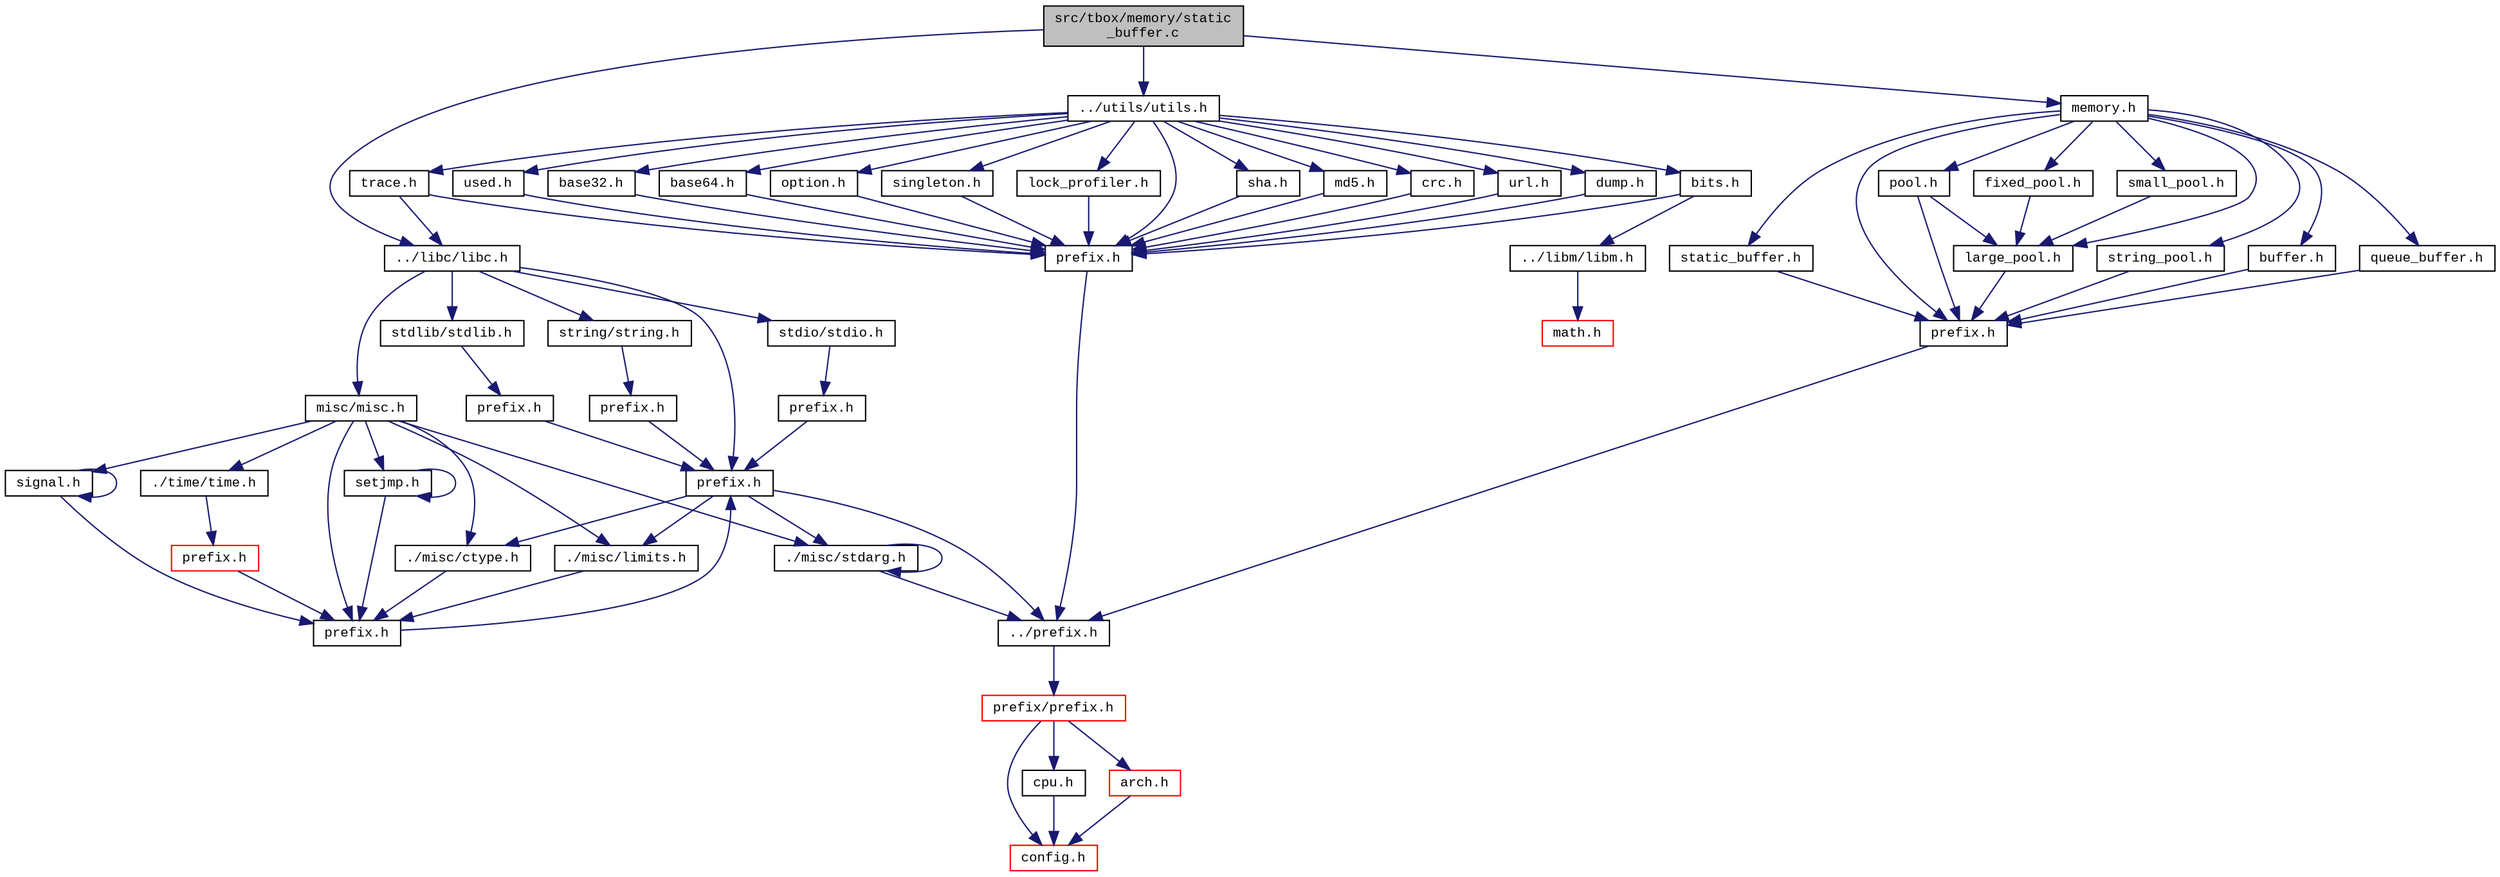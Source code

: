 digraph "src/tbox/memory/static_buffer.c"
{
  edge [fontname="CourierNew",fontsize="10",labelfontname="CourierNew",labelfontsize="10"];
  node [fontname="CourierNew",fontsize="10",shape=record];
  Node1 [label="src/tbox/memory/static\l_buffer.c",height=0.2,width=0.4,color="black", fillcolor="grey75", style="filled" fontcolor="black"];
  Node1 -> Node2 [color="midnightblue",fontsize="10",style="solid",fontname="CourierNew"];
  Node2 [label="memory.h",height=0.2,width=0.4,color="black", fillcolor="white", style="filled",URL="$dd/d7b/memory_2memory_8h_source.html"];
  Node2 -> Node3 [color="midnightblue",fontsize="10",style="solid",fontname="CourierNew"];
  Node3 [label="prefix.h",height=0.2,width=0.4,color="black", fillcolor="white", style="filled",URL="$d0/dad/memory_2prefix_8h_source.html"];
  Node3 -> Node4 [color="midnightblue",fontsize="10",style="solid",fontname="CourierNew"];
  Node4 [label="../prefix.h",height=0.2,width=0.4,color="black", fillcolor="white", style="filled",URL="$df/d5c/prefix_8h_source.html"];
  Node4 -> Node5 [color="midnightblue",fontsize="10",style="solid",fontname="CourierNew"];
  Node5 [label="prefix/prefix.h",height=0.2,width=0.4,color="red", fillcolor="white", style="filled",URL="$da/da3/prefix_2prefix_8h_source.html"];
  Node5 -> Node6 [color="midnightblue",fontsize="10",style="solid",fontname="CourierNew"];
  Node6 [label="config.h",height=0.2,width=0.4,color="red", fillcolor="white", style="filled",URL="$de/d7b/prefix_2config_8h_source.html"];
  Node5 -> Node7 [color="midnightblue",fontsize="10",style="solid",fontname="CourierNew"];
  Node7 [label="cpu.h",height=0.2,width=0.4,color="black", fillcolor="white", style="filled",URL="$dc/da7/cpu_8h.html"];
  Node7 -> Node6 [color="midnightblue",fontsize="10",style="solid",fontname="CourierNew"];
  Node5 -> Node8 [color="midnightblue",fontsize="10",style="solid",fontname="CourierNew"];
  Node8 [label="arch.h",height=0.2,width=0.4,color="red", fillcolor="white", style="filled",URL="$d2/d2d/arch_8h.html"];
  Node8 -> Node6 [color="midnightblue",fontsize="10",style="solid",fontname="CourierNew"];
  Node2 -> Node9 [color="midnightblue",fontsize="10",style="solid",fontname="CourierNew"];
  Node9 [label="pool.h",height=0.2,width=0.4,color="black", fillcolor="white", style="filled",URL="$db/db7/pool_8h.html"];
  Node9 -> Node3 [color="midnightblue",fontsize="10",style="solid",fontname="CourierNew"];
  Node9 -> Node10 [color="midnightblue",fontsize="10",style="solid",fontname="CourierNew"];
  Node10 [label="large_pool.h",height=0.2,width=0.4,color="black", fillcolor="white", style="filled",URL="$db/d2d/large__pool_8h.html"];
  Node10 -> Node3 [color="midnightblue",fontsize="10",style="solid",fontname="CourierNew"];
  Node2 -> Node11 [color="midnightblue",fontsize="10",style="solid",fontname="CourierNew"];
  Node11 [label="fixed_pool.h",height=0.2,width=0.4,color="black", fillcolor="white", style="filled",URL="$dd/dd0/fixed__pool_8h.html"];
  Node11 -> Node10 [color="midnightblue",fontsize="10",style="solid",fontname="CourierNew"];
  Node2 -> Node10 [color="midnightblue",fontsize="10",style="solid",fontname="CourierNew"];
  Node2 -> Node12 [color="midnightblue",fontsize="10",style="solid",fontname="CourierNew"];
  Node12 [label="small_pool.h",height=0.2,width=0.4,color="black", fillcolor="white", style="filled",URL="$d1/d34/small__pool_8h.html"];
  Node12 -> Node10 [color="midnightblue",fontsize="10",style="solid",fontname="CourierNew"];
  Node2 -> Node13 [color="midnightblue",fontsize="10",style="solid",fontname="CourierNew"];
  Node13 [label="string_pool.h",height=0.2,width=0.4,color="black", fillcolor="white", style="filled",URL="$db/d9d/string__pool_8h.html"];
  Node13 -> Node3 [color="midnightblue",fontsize="10",style="solid",fontname="CourierNew"];
  Node2 -> Node14 [color="midnightblue",fontsize="10",style="solid",fontname="CourierNew"];
  Node14 [label="buffer.h",height=0.2,width=0.4,color="black", fillcolor="white", style="filled",URL="$d5/d08/buffer_8h.html"];
  Node14 -> Node3 [color="midnightblue",fontsize="10",style="solid",fontname="CourierNew"];
  Node2 -> Node15 [color="midnightblue",fontsize="10",style="solid",fontname="CourierNew"];
  Node15 [label="queue_buffer.h",height=0.2,width=0.4,color="black", fillcolor="white", style="filled",URL="$d8/d9d/queue__buffer_8h.html"];
  Node15 -> Node3 [color="midnightblue",fontsize="10",style="solid",fontname="CourierNew"];
  Node2 -> Node16 [color="midnightblue",fontsize="10",style="solid",fontname="CourierNew"];
  Node16 [label="static_buffer.h",height=0.2,width=0.4,color="black", fillcolor="white", style="filled",URL="$d4/d2b/static__buffer_8h.html"];
  Node16 -> Node3 [color="midnightblue",fontsize="10",style="solid",fontname="CourierNew"];
  Node1 -> Node17 [color="midnightblue",fontsize="10",style="solid",fontname="CourierNew"];
  Node17 [label="../libc/libc.h",height=0.2,width=0.4,color="black", fillcolor="white", style="filled",URL="$db/dc8/libc_8h.html"];
  Node17 -> Node18 [color="midnightblue",fontsize="10",style="solid",fontname="CourierNew"];
  Node18 [label="prefix.h",height=0.2,width=0.4,color="black", fillcolor="white", style="filled",URL="$d4/df0/libc_2prefix_8h_source.html"];
  Node18 -> Node4 [color="midnightblue",fontsize="10",style="solid",fontname="CourierNew"];
  Node18 -> Node19 [color="midnightblue",fontsize="10",style="solid",fontname="CourierNew"];
  Node19 [label="./misc/ctype.h",height=0.2,width=0.4,color="black", fillcolor="white", style="filled",URL="$d7/d0d/ctype_8h.html"];
  Node19 -> Node20 [color="midnightblue",fontsize="10",style="solid",fontname="CourierNew"];
  Node20 [label="prefix.h",height=0.2,width=0.4,color="black", fillcolor="white", style="filled",URL="$d4/d8c/libc_2misc_2prefix_8h_source.html"];
  Node20 -> Node18 [color="midnightblue",fontsize="10",style="solid",fontname="CourierNew"];
  Node18 -> Node21 [color="midnightblue",fontsize="10",style="solid",fontname="CourierNew"];
  Node21 [label="./misc/limits.h",height=0.2,width=0.4,color="black", fillcolor="white", style="filled",URL="$d8/dab/libc_2misc_2limits_8h_source.html"];
  Node21 -> Node20 [color="midnightblue",fontsize="10",style="solid",fontname="CourierNew"];
  Node18 -> Node22 [color="midnightblue",fontsize="10",style="solid",fontname="CourierNew"];
  Node22 [label="./misc/stdarg.h",height=0.2,width=0.4,color="black", fillcolor="white", style="filled",URL="$d1/d2d/stdarg_8h.html"];
  Node22 -> Node4 [color="midnightblue",fontsize="10",style="solid",fontname="CourierNew"];
  Node22 -> Node22 [color="midnightblue",fontsize="10",style="solid",fontname="CourierNew"];
  Node17 -> Node23 [color="midnightblue",fontsize="10",style="solid",fontname="CourierNew"];
  Node23 [label="misc/misc.h",height=0.2,width=0.4,color="black", fillcolor="white", style="filled",URL="$d4/d08/misc_8h.html"];
  Node23 -> Node20 [color="midnightblue",fontsize="10",style="solid",fontname="CourierNew"];
  Node23 -> Node19 [color="midnightblue",fontsize="10",style="solid",fontname="CourierNew"];
  Node23 -> Node22 [color="midnightblue",fontsize="10",style="solid",fontname="CourierNew"];
  Node23 -> Node24 [color="midnightblue",fontsize="10",style="solid",fontname="CourierNew"];
  Node24 [label="setjmp.h",height=0.2,width=0.4,color="black", fillcolor="white", style="filled",URL="$dd/df8/setjmp_8h.html"];
  Node24 -> Node20 [color="midnightblue",fontsize="10",style="solid",fontname="CourierNew"];
  Node24 -> Node24 [color="midnightblue",fontsize="10",style="solid",fontname="CourierNew"];
  Node23 -> Node25 [color="midnightblue",fontsize="10",style="solid",fontname="CourierNew"];
  Node25 [label="signal.h",height=0.2,width=0.4,color="black", fillcolor="white", style="filled",URL="$d8/d39/signal_8h.html"];
  Node25 -> Node20 [color="midnightblue",fontsize="10",style="solid",fontname="CourierNew"];
  Node25 -> Node25 [color="midnightblue",fontsize="10",style="solid",fontname="CourierNew"];
  Node23 -> Node21 [color="midnightblue",fontsize="10",style="solid",fontname="CourierNew"];
  Node23 -> Node26 [color="midnightblue",fontsize="10",style="solid",fontname="CourierNew"];
  Node26 [label="./time/time.h",height=0.2,width=0.4,color="black", fillcolor="white", style="filled",URL="$de/d4b/libc_2misc_2time_2time_8h_source.html"];
  Node26 -> Node27 [color="midnightblue",fontsize="10",style="solid",fontname="CourierNew"];
  Node27 [label="prefix.h",height=0.2,width=0.4,color="red", fillcolor="white", style="filled",URL="$d9/dcf/libc_2misc_2time_2prefix_8h_source.html"];
  Node27 -> Node20 [color="midnightblue",fontsize="10",style="solid",fontname="CourierNew"];
  Node17 -> Node28 [color="midnightblue",fontsize="10",style="solid",fontname="CourierNew"];
  Node28 [label="stdio/stdio.h",height=0.2,width=0.4,color="black", fillcolor="white", style="filled",URL="$d6/dd1/stdio_8h.html"];
  Node28 -> Node29 [color="midnightblue",fontsize="10",style="solid",fontname="CourierNew"];
  Node29 [label="prefix.h",height=0.2,width=0.4,color="black", fillcolor="white", style="filled",URL="$d3/de9/libc_2stdio_2prefix_8h_source.html"];
  Node29 -> Node18 [color="midnightblue",fontsize="10",style="solid",fontname="CourierNew"];
  Node17 -> Node30 [color="midnightblue",fontsize="10",style="solid",fontname="CourierNew"];
  Node30 [label="stdlib/stdlib.h",height=0.2,width=0.4,color="black", fillcolor="white", style="filled",URL="$dc/d9c/stdlib_8h.html"];
  Node30 -> Node31 [color="midnightblue",fontsize="10",style="solid",fontname="CourierNew"];
  Node31 [label="prefix.h",height=0.2,width=0.4,color="black", fillcolor="white", style="filled",URL="$da/de8/libc_2stdlib_2prefix_8h_source.html"];
  Node31 -> Node18 [color="midnightblue",fontsize="10",style="solid",fontname="CourierNew"];
  Node17 -> Node32 [color="midnightblue",fontsize="10",style="solid",fontname="CourierNew"];
  Node32 [label="string/string.h",height=0.2,width=0.4,color="black", fillcolor="white", style="filled",URL="$da/d52/libc_2string_2string_8h_source.html"];
  Node32 -> Node33 [color="midnightblue",fontsize="10",style="solid",fontname="CourierNew"];
  Node33 [label="prefix.h",height=0.2,width=0.4,color="black", fillcolor="white", style="filled",URL="$d3/d83/libc_2string_2prefix_8h_source.html"];
  Node33 -> Node18 [color="midnightblue",fontsize="10",style="solid",fontname="CourierNew"];
  Node1 -> Node34 [color="midnightblue",fontsize="10",style="solid",fontname="CourierNew"];
  Node34 [label="../utils/utils.h",height=0.2,width=0.4,color="black", fillcolor="white", style="filled",URL="$de/d2f/utils_2utils_8h_source.html"];
  Node34 -> Node35 [color="midnightblue",fontsize="10",style="solid",fontname="CourierNew"];
  Node35 [label="prefix.h",height=0.2,width=0.4,color="black", fillcolor="white", style="filled",URL="$de/d60/utils_2prefix_8h_source.html"];
  Node35 -> Node4 [color="midnightblue",fontsize="10",style="solid",fontname="CourierNew"];
  Node34 -> Node36 [color="midnightblue",fontsize="10",style="solid",fontname="CourierNew"];
  Node36 [label="bits.h",height=0.2,width=0.4,color="black", fillcolor="white", style="filled",URL="$df/db9/bits_8h_source.html"];
  Node36 -> Node35 [color="midnightblue",fontsize="10",style="solid",fontname="CourierNew"];
  Node36 -> Node37 [color="midnightblue",fontsize="10",style="solid",fontname="CourierNew"];
  Node37 [label="../libm/libm.h",height=0.2,width=0.4,color="black", fillcolor="white", style="filled",URL="$d9/ded/libm_8h.html"];
  Node37 -> Node38 [color="midnightblue",fontsize="10",style="solid",fontname="CourierNew"];
  Node38 [label="math.h",height=0.2,width=0.4,color="red", fillcolor="white", style="filled",URL="$d5/d91/libm_2math_8h_source.html"];
  Node34 -> Node39 [color="midnightblue",fontsize="10",style="solid",fontname="CourierNew"];
  Node39 [label="sha.h",height=0.2,width=0.4,color="black", fillcolor="white", style="filled",URL="$d9/d61/sha_8h.html"];
  Node39 -> Node35 [color="midnightblue",fontsize="10",style="solid",fontname="CourierNew"];
  Node34 -> Node40 [color="midnightblue",fontsize="10",style="solid",fontname="CourierNew"];
  Node40 [label="md5.h",height=0.2,width=0.4,color="black", fillcolor="white", style="filled",URL="$da/db0/md5_8h.html"];
  Node40 -> Node35 [color="midnightblue",fontsize="10",style="solid",fontname="CourierNew"];
  Node34 -> Node41 [color="midnightblue",fontsize="10",style="solid",fontname="CourierNew"];
  Node41 [label="crc.h",height=0.2,width=0.4,color="black", fillcolor="white", style="filled",URL="$dc/de6/crc_8h_source.html"];
  Node41 -> Node35 [color="midnightblue",fontsize="10",style="solid",fontname="CourierNew"];
  Node34 -> Node42 [color="midnightblue",fontsize="10",style="solid",fontname="CourierNew"];
  Node42 [label="url.h",height=0.2,width=0.4,color="black", fillcolor="white", style="filled",URL="$de/d6c/utils_2url_8h_source.html"];
  Node42 -> Node35 [color="midnightblue",fontsize="10",style="solid",fontname="CourierNew"];
  Node34 -> Node43 [color="midnightblue",fontsize="10",style="solid",fontname="CourierNew"];
  Node43 [label="dump.h",height=0.2,width=0.4,color="black", fillcolor="white", style="filled",URL="$d5/de5/dump_8h.html"];
  Node43 -> Node35 [color="midnightblue",fontsize="10",style="solid",fontname="CourierNew"];
  Node34 -> Node44 [color="midnightblue",fontsize="10",style="solid",fontname="CourierNew"];
  Node44 [label="used.h",height=0.2,width=0.4,color="black", fillcolor="white", style="filled",URL="$d4/d2b/used_8h.html"];
  Node44 -> Node35 [color="midnightblue",fontsize="10",style="solid",fontname="CourierNew"];
  Node34 -> Node45 [color="midnightblue",fontsize="10",style="solid",fontname="CourierNew"];
  Node45 [label="trace.h",height=0.2,width=0.4,color="black", fillcolor="white", style="filled",URL="$da/d18/utils_2trace_8h_source.html"];
  Node45 -> Node35 [color="midnightblue",fontsize="10",style="solid",fontname="CourierNew"];
  Node45 -> Node17 [color="midnightblue",fontsize="10",style="solid",fontname="CourierNew"];
  Node34 -> Node46 [color="midnightblue",fontsize="10",style="solid",fontname="CourierNew"];
  Node46 [label="base32.h",height=0.2,width=0.4,color="black", fillcolor="white", style="filled",URL="$d8/d33/base32_8h.html"];
  Node46 -> Node35 [color="midnightblue",fontsize="10",style="solid",fontname="CourierNew"];
  Node34 -> Node47 [color="midnightblue",fontsize="10",style="solid",fontname="CourierNew"];
  Node47 [label="base64.h",height=0.2,width=0.4,color="black", fillcolor="white", style="filled",URL="$d2/d6f/base64_8h_source.html"];
  Node47 -> Node35 [color="midnightblue",fontsize="10",style="solid",fontname="CourierNew"];
  Node34 -> Node48 [color="midnightblue",fontsize="10",style="solid",fontname="CourierNew"];
  Node48 [label="option.h",height=0.2,width=0.4,color="black", fillcolor="white", style="filled",URL="$db/d15/utils_2option_8h_source.html"];
  Node48 -> Node35 [color="midnightblue",fontsize="10",style="solid",fontname="CourierNew"];
  Node34 -> Node49 [color="midnightblue",fontsize="10",style="solid",fontname="CourierNew"];
  Node49 [label="singleton.h",height=0.2,width=0.4,color="black", fillcolor="white", style="filled",URL="$d4/d0b/singleton_8h.html"];
  Node49 -> Node35 [color="midnightblue",fontsize="10",style="solid",fontname="CourierNew"];
  Node34 -> Node50 [color="midnightblue",fontsize="10",style="solid",fontname="CourierNew"];
  Node50 [label="lock_profiler.h",height=0.2,width=0.4,color="black", fillcolor="white", style="filled",URL="$d8/da8/lock__profiler_8h.html"];
  Node50 -> Node35 [color="midnightblue",fontsize="10",style="solid",fontname="CourierNew"];
}
